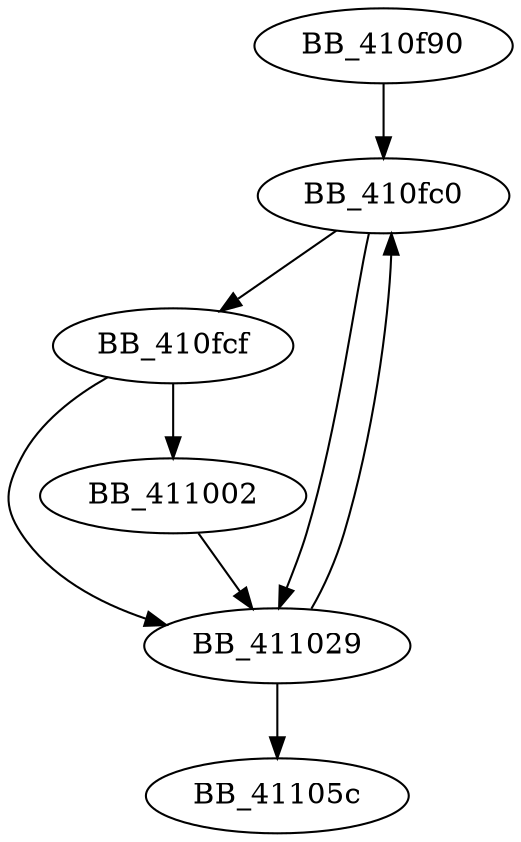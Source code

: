 DiGraph sub_410F90{
BB_410f90->BB_410fc0
BB_410fc0->BB_410fcf
BB_410fc0->BB_411029
BB_410fcf->BB_411002
BB_410fcf->BB_411029
BB_411002->BB_411029
BB_411029->BB_410fc0
BB_411029->BB_41105c
}
